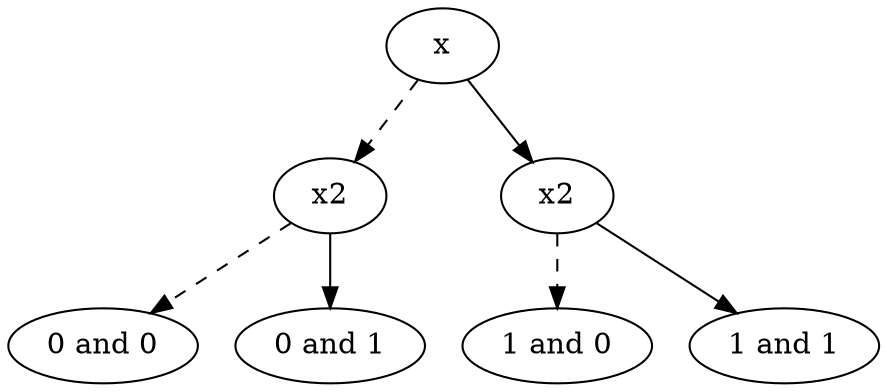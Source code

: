 digraph{
    graph [margin=0];
    l1 [label = "0 and 0"]
    l2 [label = "0 and 1"]
    l3 [label = "1 and 0"]
    l4 [label = "1 and 1"]
    y1 [label = "x2"]
    y2 [label = "x2"]
    x [label = x]
    
    x -> y1[style = dashed]
    x -> y2 
    y1 -> l1[style = dashed]
    y1 -> l2  
    y2 -> l3[style = dashed]
    y2 -> l4 
}